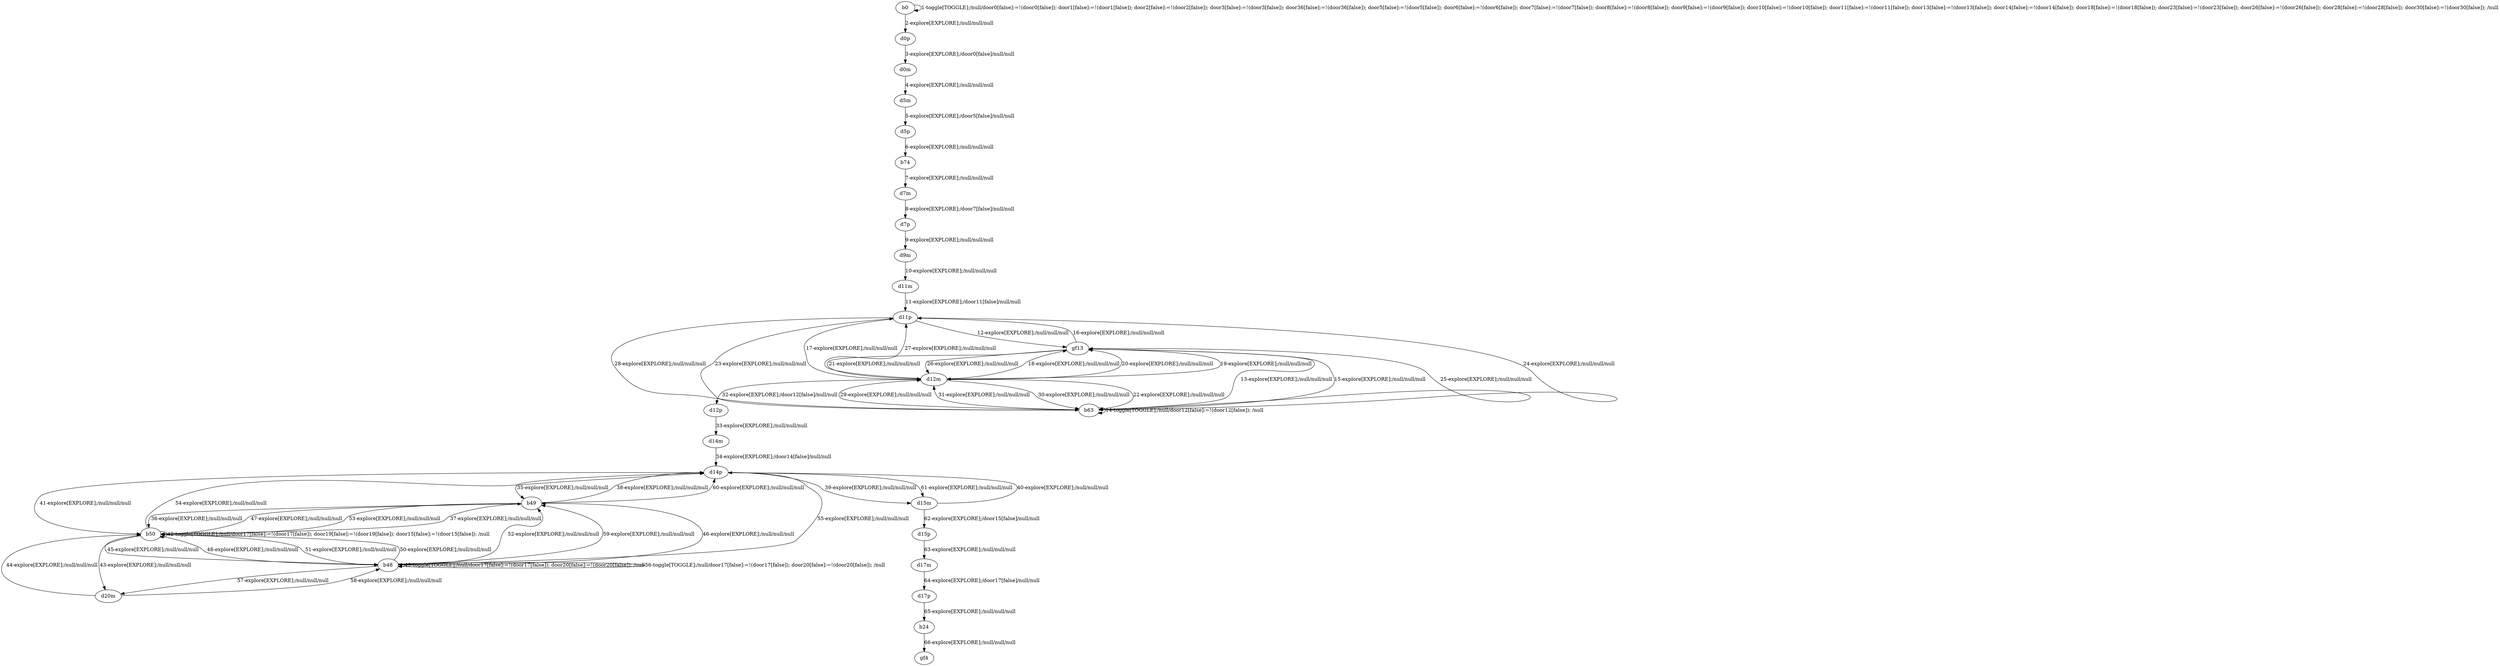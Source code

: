 # Total number of goals covered by this test: 1
# b24 --> gf4

digraph g {
"b0" -> "b0" [label = "1-toggle[TOGGLE];/null/door0[false]:=!(door0[false]); door1[false]:=!(door1[false]); door2[false]:=!(door2[false]); door3[false]:=!(door3[false]); door36[false]:=!(door36[false]); door5[false]:=!(door5[false]); door6[false]:=!(door6[false]); door7[false]:=!(door7[false]); door8[false]:=!(door8[false]); door9[false]:=!(door9[false]); door10[false]:=!(door10[false]); door11[false]:=!(door11[false]); door13[false]:=!(door13[false]); door14[false]:=!(door14[false]); door18[false]:=!(door18[false]); door23[false]:=!(door23[false]); door26[false]:=!(door26[false]); door28[false]:=!(door28[false]); door30[false]:=!(door30[false]); /null"];
"b0" -> "d0p" [label = "2-explore[EXPLORE];/null/null/null"];
"d0p" -> "d0m" [label = "3-explore[EXPLORE];/door0[false]/null/null"];
"d0m" -> "d5m" [label = "4-explore[EXPLORE];/null/null/null"];
"d5m" -> "d5p" [label = "5-explore[EXPLORE];/door5[false]/null/null"];
"d5p" -> "b74" [label = "6-explore[EXPLORE];/null/null/null"];
"b74" -> "d7m" [label = "7-explore[EXPLORE];/null/null/null"];
"d7m" -> "d7p" [label = "8-explore[EXPLORE];/door7[false]/null/null"];
"d7p" -> "d9m" [label = "9-explore[EXPLORE];/null/null/null"];
"d9m" -> "d11m" [label = "10-explore[EXPLORE];/null/null/null"];
"d11m" -> "d11p" [label = "11-explore[EXPLORE];/door11[false]/null/null"];
"d11p" -> "gf13" [label = "12-explore[EXPLORE];/null/null/null"];
"gf13" -> "b63" [label = "13-explore[EXPLORE];/null/null/null"];
"b63" -> "b63" [label = "14-toggle[TOGGLE];/null/door12[false]:=!(door12[false]); /null"];
"b63" -> "gf13" [label = "15-explore[EXPLORE];/null/null/null"];
"gf13" -> "d11p" [label = "16-explore[EXPLORE];/null/null/null"];
"d11p" -> "d12m" [label = "17-explore[EXPLORE];/null/null/null"];
"d12m" -> "gf13" [label = "18-explore[EXPLORE];/null/null/null"];
"gf13" -> "d12m" [label = "19-explore[EXPLORE];/null/null/null"];
"d12m" -> "gf13" [label = "20-explore[EXPLORE];/null/null/null"];
"gf13" -> "d12m" [label = "21-explore[EXPLORE];/null/null/null"];
"d12m" -> "b63" [label = "22-explore[EXPLORE];/null/null/null"];
"b63" -> "d11p" [label = "23-explore[EXPLORE];/null/null/null"];
"d11p" -> "b63" [label = "24-explore[EXPLORE];/null/null/null"];
"b63" -> "gf13" [label = "25-explore[EXPLORE];/null/null/null"];
"gf13" -> "d12m" [label = "26-explore[EXPLORE];/null/null/null"];
"d12m" -> "d11p" [label = "27-explore[EXPLORE];/null/null/null"];
"d11p" -> "b63" [label = "28-explore[EXPLORE];/null/null/null"];
"b63" -> "d12m" [label = "29-explore[EXPLORE];/null/null/null"];
"d12m" -> "b63" [label = "30-explore[EXPLORE];/null/null/null"];
"b63" -> "d12m" [label = "31-explore[EXPLORE];/null/null/null"];
"d12m" -> "d12p" [label = "32-explore[EXPLORE];/door12[false]/null/null"];
"d12p" -> "d14m" [label = "33-explore[EXPLORE];/null/null/null"];
"d14m" -> "d14p" [label = "34-explore[EXPLORE];/door14[false]/null/null"];
"d14p" -> "b49" [label = "35-explore[EXPLORE];/null/null/null"];
"b49" -> "b50" [label = "36-explore[EXPLORE];/null/null/null"];
"b50" -> "b49" [label = "37-explore[EXPLORE];/null/null/null"];
"b49" -> "d14p" [label = "38-explore[EXPLORE];/null/null/null"];
"d14p" -> "d15m" [label = "39-explore[EXPLORE];/null/null/null"];
"d15m" -> "d14p" [label = "40-explore[EXPLORE];/null/null/null"];
"d14p" -> "b50" [label = "41-explore[EXPLORE];/null/null/null"];
"b50" -> "b50" [label = "42-toggle[TOGGLE];/null/door17[false]:=!(door17[false]); door19[false]:=!(door19[false]); door15[false]:=!(door15[false]); /null"];
"b50" -> "d20m" [label = "43-explore[EXPLORE];/null/null/null"];
"d20m" -> "b50" [label = "44-explore[EXPLORE];/null/null/null"];
"b50" -> "b48" [label = "45-explore[EXPLORE];/null/null/null"];
"b48" -> "b49" [label = "46-explore[EXPLORE];/null/null/null"];
"b49" -> "b50" [label = "47-explore[EXPLORE];/null/null/null"];
"b50" -> "b48" [label = "48-explore[EXPLORE];/null/null/null"];
"b48" -> "b48" [label = "49-toggle[TOGGLE];/null/door17[false]:=!(door17[false]); door20[false]:=!(door20[false]); /null"];
"b48" -> "b50" [label = "50-explore[EXPLORE];/null/null/null"];
"b50" -> "b48" [label = "51-explore[EXPLORE];/null/null/null"];
"b48" -> "b49" [label = "52-explore[EXPLORE];/null/null/null"];
"b49" -> "b50" [label = "53-explore[EXPLORE];/null/null/null"];
"b50" -> "d14p" [label = "54-explore[EXPLORE];/null/null/null"];
"d14p" -> "b48" [label = "55-explore[EXPLORE];/null/null/null"];
"b48" -> "b48" [label = "56-toggle[TOGGLE];/null/door17[false]:=!(door17[false]); door20[false]:=!(door20[false]); /null"];
"b48" -> "d20m" [label = "57-explore[EXPLORE];/null/null/null"];
"d20m" -> "b48" [label = "58-explore[EXPLORE];/null/null/null"];
"b48" -> "b49" [label = "59-explore[EXPLORE];/null/null/null"];
"b49" -> "d14p" [label = "60-explore[EXPLORE];/null/null/null"];
"d14p" -> "d15m" [label = "61-explore[EXPLORE];/null/null/null"];
"d15m" -> "d15p" [label = "62-explore[EXPLORE];/door15[false]/null/null"];
"d15p" -> "d17m" [label = "63-explore[EXPLORE];/null/null/null"];
"d17m" -> "d17p" [label = "64-explore[EXPLORE];/door17[false]/null/null"];
"d17p" -> "b24" [label = "65-explore[EXPLORE];/null/null/null"];
"b24" -> "gf4" [label = "66-explore[EXPLORE];/null/null/null"];
}